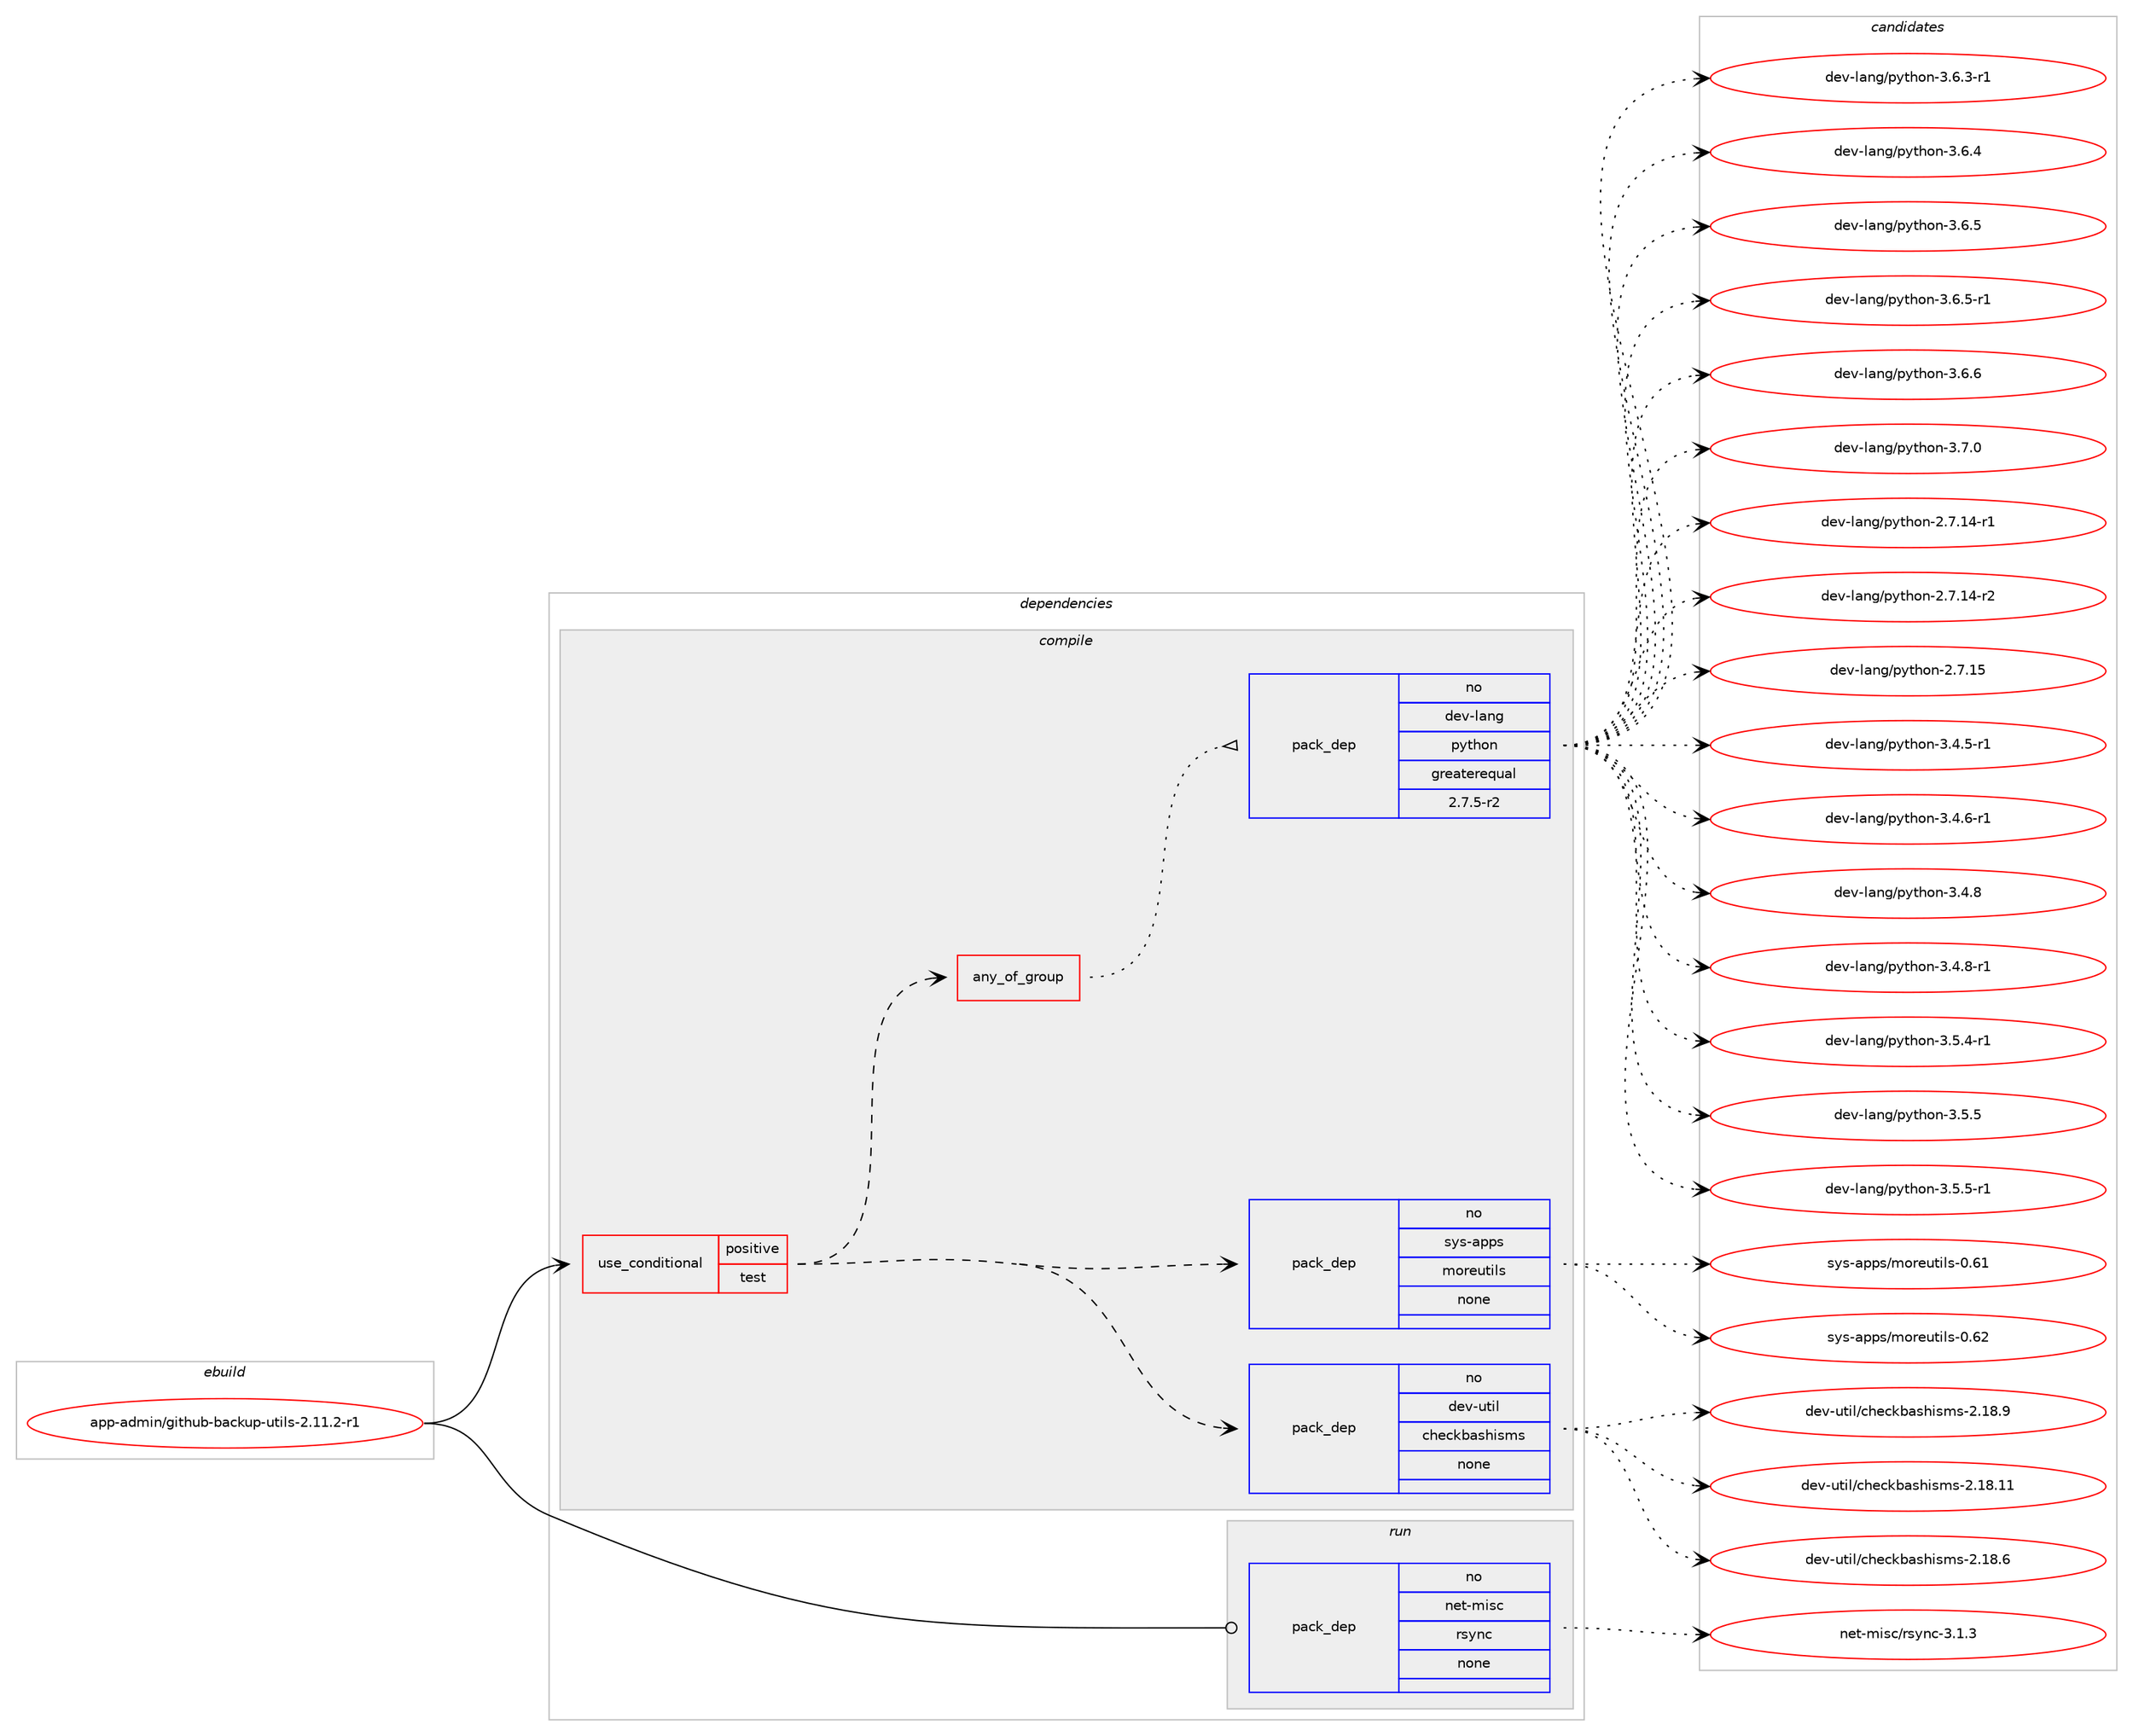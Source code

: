 digraph prolog {

# *************
# Graph options
# *************

newrank=true;
concentrate=true;
compound=true;
graph [rankdir=LR,fontname=Helvetica,fontsize=10,ranksep=1.5];#, ranksep=2.5, nodesep=0.2];
edge  [arrowhead=vee];
node  [fontname=Helvetica,fontsize=10];

# **********
# The ebuild
# **********

subgraph cluster_leftcol {
color=gray;
rank=same;
label=<<i>ebuild</i>>;
id [label="app-admin/github-backup-utils-2.11.2-r1", color=red, width=4, href="../app-admin/github-backup-utils-2.11.2-r1.svg"];
}

# ****************
# The dependencies
# ****************

subgraph cluster_midcol {
color=gray;
label=<<i>dependencies</i>>;
subgraph cluster_compile {
fillcolor="#eeeeee";
style=filled;
label=<<i>compile</i>>;
subgraph cond52 {
dependency387 [label=<<TABLE BORDER="0" CELLBORDER="1" CELLSPACING="0" CELLPADDING="4"><TR><TD ROWSPAN="3" CELLPADDING="10">use_conditional</TD></TR><TR><TD>positive</TD></TR><TR><TD>test</TD></TR></TABLE>>, shape=none, color=red];
subgraph pack307 {
dependency388 [label=<<TABLE BORDER="0" CELLBORDER="1" CELLSPACING="0" CELLPADDING="4" WIDTH="220"><TR><TD ROWSPAN="6" CELLPADDING="30">pack_dep</TD></TR><TR><TD WIDTH="110">no</TD></TR><TR><TD>dev-util</TD></TR><TR><TD>checkbashisms</TD></TR><TR><TD>none</TD></TR><TR><TD></TD></TR></TABLE>>, shape=none, color=blue];
}
dependency387:e -> dependency388:w [weight=20,style="dashed",arrowhead="vee"];
subgraph pack308 {
dependency389 [label=<<TABLE BORDER="0" CELLBORDER="1" CELLSPACING="0" CELLPADDING="4" WIDTH="220"><TR><TD ROWSPAN="6" CELLPADDING="30">pack_dep</TD></TR><TR><TD WIDTH="110">no</TD></TR><TR><TD>sys-apps</TD></TR><TR><TD>moreutils</TD></TR><TR><TD>none</TD></TR><TR><TD></TD></TR></TABLE>>, shape=none, color=blue];
}
dependency387:e -> dependency389:w [weight=20,style="dashed",arrowhead="vee"];
subgraph any30 {
dependency390 [label=<<TABLE BORDER="0" CELLBORDER="1" CELLSPACING="0" CELLPADDING="4"><TR><TD CELLPADDING="10">any_of_group</TD></TR></TABLE>>, shape=none, color=red];subgraph pack309 {
dependency391 [label=<<TABLE BORDER="0" CELLBORDER="1" CELLSPACING="0" CELLPADDING="4" WIDTH="220"><TR><TD ROWSPAN="6" CELLPADDING="30">pack_dep</TD></TR><TR><TD WIDTH="110">no</TD></TR><TR><TD>dev-lang</TD></TR><TR><TD>python</TD></TR><TR><TD>greaterequal</TD></TR><TR><TD>2.7.5-r2</TD></TR></TABLE>>, shape=none, color=blue];
}
dependency390:e -> dependency391:w [weight=20,style="dotted",arrowhead="oinv"];
}
dependency387:e -> dependency390:w [weight=20,style="dashed",arrowhead="vee"];
}
id:e -> dependency387:w [weight=20,style="solid",arrowhead="vee"];
}
subgraph cluster_compileandrun {
fillcolor="#eeeeee";
style=filled;
label=<<i>compile and run</i>>;
}
subgraph cluster_run {
fillcolor="#eeeeee";
style=filled;
label=<<i>run</i>>;
subgraph pack310 {
dependency392 [label=<<TABLE BORDER="0" CELLBORDER="1" CELLSPACING="0" CELLPADDING="4" WIDTH="220"><TR><TD ROWSPAN="6" CELLPADDING="30">pack_dep</TD></TR><TR><TD WIDTH="110">no</TD></TR><TR><TD>net-misc</TD></TR><TR><TD>rsync</TD></TR><TR><TD>none</TD></TR><TR><TD></TD></TR></TABLE>>, shape=none, color=blue];
}
id:e -> dependency392:w [weight=20,style="solid",arrowhead="odot"];
}
}

# **************
# The candidates
# **************

subgraph cluster_choices {
rank=same;
color=gray;
label=<<i>candidates</i>>;

subgraph choice307 {
color=black;
nodesep=1;
choice1001011184511711610510847991041019910798971151041051151091154550464956464949 [label="dev-util/checkbashisms-2.18.11", color=red, width=4,href="../dev-util/checkbashisms-2.18.11.svg"];
choice10010111845117116105108479910410199107989711510410511510911545504649564654 [label="dev-util/checkbashisms-2.18.6", color=red, width=4,href="../dev-util/checkbashisms-2.18.6.svg"];
choice10010111845117116105108479910410199107989711510410511510911545504649564657 [label="dev-util/checkbashisms-2.18.9", color=red, width=4,href="../dev-util/checkbashisms-2.18.9.svg"];
dependency388:e -> choice1001011184511711610510847991041019910798971151041051151091154550464956464949:w [style=dotted,weight="100"];
dependency388:e -> choice10010111845117116105108479910410199107989711510410511510911545504649564654:w [style=dotted,weight="100"];
dependency388:e -> choice10010111845117116105108479910410199107989711510410511510911545504649564657:w [style=dotted,weight="100"];
}
subgraph choice308 {
color=black;
nodesep=1;
choice1151211154597112112115471091111141011171161051081154548465449 [label="sys-apps/moreutils-0.61", color=red, width=4,href="../sys-apps/moreutils-0.61.svg"];
choice1151211154597112112115471091111141011171161051081154548465450 [label="sys-apps/moreutils-0.62", color=red, width=4,href="../sys-apps/moreutils-0.62.svg"];
dependency389:e -> choice1151211154597112112115471091111141011171161051081154548465449:w [style=dotted,weight="100"];
dependency389:e -> choice1151211154597112112115471091111141011171161051081154548465450:w [style=dotted,weight="100"];
}
subgraph choice309 {
color=black;
nodesep=1;
choice100101118451089711010347112121116104111110455046554649524511449 [label="dev-lang/python-2.7.14-r1", color=red, width=4,href="../dev-lang/python-2.7.14-r1.svg"];
choice100101118451089711010347112121116104111110455046554649524511450 [label="dev-lang/python-2.7.14-r2", color=red, width=4,href="../dev-lang/python-2.7.14-r2.svg"];
choice10010111845108971101034711212111610411111045504655464953 [label="dev-lang/python-2.7.15", color=red, width=4,href="../dev-lang/python-2.7.15.svg"];
choice1001011184510897110103471121211161041111104551465246534511449 [label="dev-lang/python-3.4.5-r1", color=red, width=4,href="../dev-lang/python-3.4.5-r1.svg"];
choice1001011184510897110103471121211161041111104551465246544511449 [label="dev-lang/python-3.4.6-r1", color=red, width=4,href="../dev-lang/python-3.4.6-r1.svg"];
choice100101118451089711010347112121116104111110455146524656 [label="dev-lang/python-3.4.8", color=red, width=4,href="../dev-lang/python-3.4.8.svg"];
choice1001011184510897110103471121211161041111104551465246564511449 [label="dev-lang/python-3.4.8-r1", color=red, width=4,href="../dev-lang/python-3.4.8-r1.svg"];
choice1001011184510897110103471121211161041111104551465346524511449 [label="dev-lang/python-3.5.4-r1", color=red, width=4,href="../dev-lang/python-3.5.4-r1.svg"];
choice100101118451089711010347112121116104111110455146534653 [label="dev-lang/python-3.5.5", color=red, width=4,href="../dev-lang/python-3.5.5.svg"];
choice1001011184510897110103471121211161041111104551465346534511449 [label="dev-lang/python-3.5.5-r1", color=red, width=4,href="../dev-lang/python-3.5.5-r1.svg"];
choice1001011184510897110103471121211161041111104551465446514511449 [label="dev-lang/python-3.6.3-r1", color=red, width=4,href="../dev-lang/python-3.6.3-r1.svg"];
choice100101118451089711010347112121116104111110455146544652 [label="dev-lang/python-3.6.4", color=red, width=4,href="../dev-lang/python-3.6.4.svg"];
choice100101118451089711010347112121116104111110455146544653 [label="dev-lang/python-3.6.5", color=red, width=4,href="../dev-lang/python-3.6.5.svg"];
choice1001011184510897110103471121211161041111104551465446534511449 [label="dev-lang/python-3.6.5-r1", color=red, width=4,href="../dev-lang/python-3.6.5-r1.svg"];
choice100101118451089711010347112121116104111110455146544654 [label="dev-lang/python-3.6.6", color=red, width=4,href="../dev-lang/python-3.6.6.svg"];
choice100101118451089711010347112121116104111110455146554648 [label="dev-lang/python-3.7.0", color=red, width=4,href="../dev-lang/python-3.7.0.svg"];
dependency391:e -> choice100101118451089711010347112121116104111110455046554649524511449:w [style=dotted,weight="100"];
dependency391:e -> choice100101118451089711010347112121116104111110455046554649524511450:w [style=dotted,weight="100"];
dependency391:e -> choice10010111845108971101034711212111610411111045504655464953:w [style=dotted,weight="100"];
dependency391:e -> choice1001011184510897110103471121211161041111104551465246534511449:w [style=dotted,weight="100"];
dependency391:e -> choice1001011184510897110103471121211161041111104551465246544511449:w [style=dotted,weight="100"];
dependency391:e -> choice100101118451089711010347112121116104111110455146524656:w [style=dotted,weight="100"];
dependency391:e -> choice1001011184510897110103471121211161041111104551465246564511449:w [style=dotted,weight="100"];
dependency391:e -> choice1001011184510897110103471121211161041111104551465346524511449:w [style=dotted,weight="100"];
dependency391:e -> choice100101118451089711010347112121116104111110455146534653:w [style=dotted,weight="100"];
dependency391:e -> choice1001011184510897110103471121211161041111104551465346534511449:w [style=dotted,weight="100"];
dependency391:e -> choice1001011184510897110103471121211161041111104551465446514511449:w [style=dotted,weight="100"];
dependency391:e -> choice100101118451089711010347112121116104111110455146544652:w [style=dotted,weight="100"];
dependency391:e -> choice100101118451089711010347112121116104111110455146544653:w [style=dotted,weight="100"];
dependency391:e -> choice1001011184510897110103471121211161041111104551465446534511449:w [style=dotted,weight="100"];
dependency391:e -> choice100101118451089711010347112121116104111110455146544654:w [style=dotted,weight="100"];
dependency391:e -> choice100101118451089711010347112121116104111110455146554648:w [style=dotted,weight="100"];
}
subgraph choice310 {
color=black;
nodesep=1;
choice11010111645109105115994711411512111099455146494651 [label="net-misc/rsync-3.1.3", color=red, width=4,href="../net-misc/rsync-3.1.3.svg"];
dependency392:e -> choice11010111645109105115994711411512111099455146494651:w [style=dotted,weight="100"];
}
}

}
